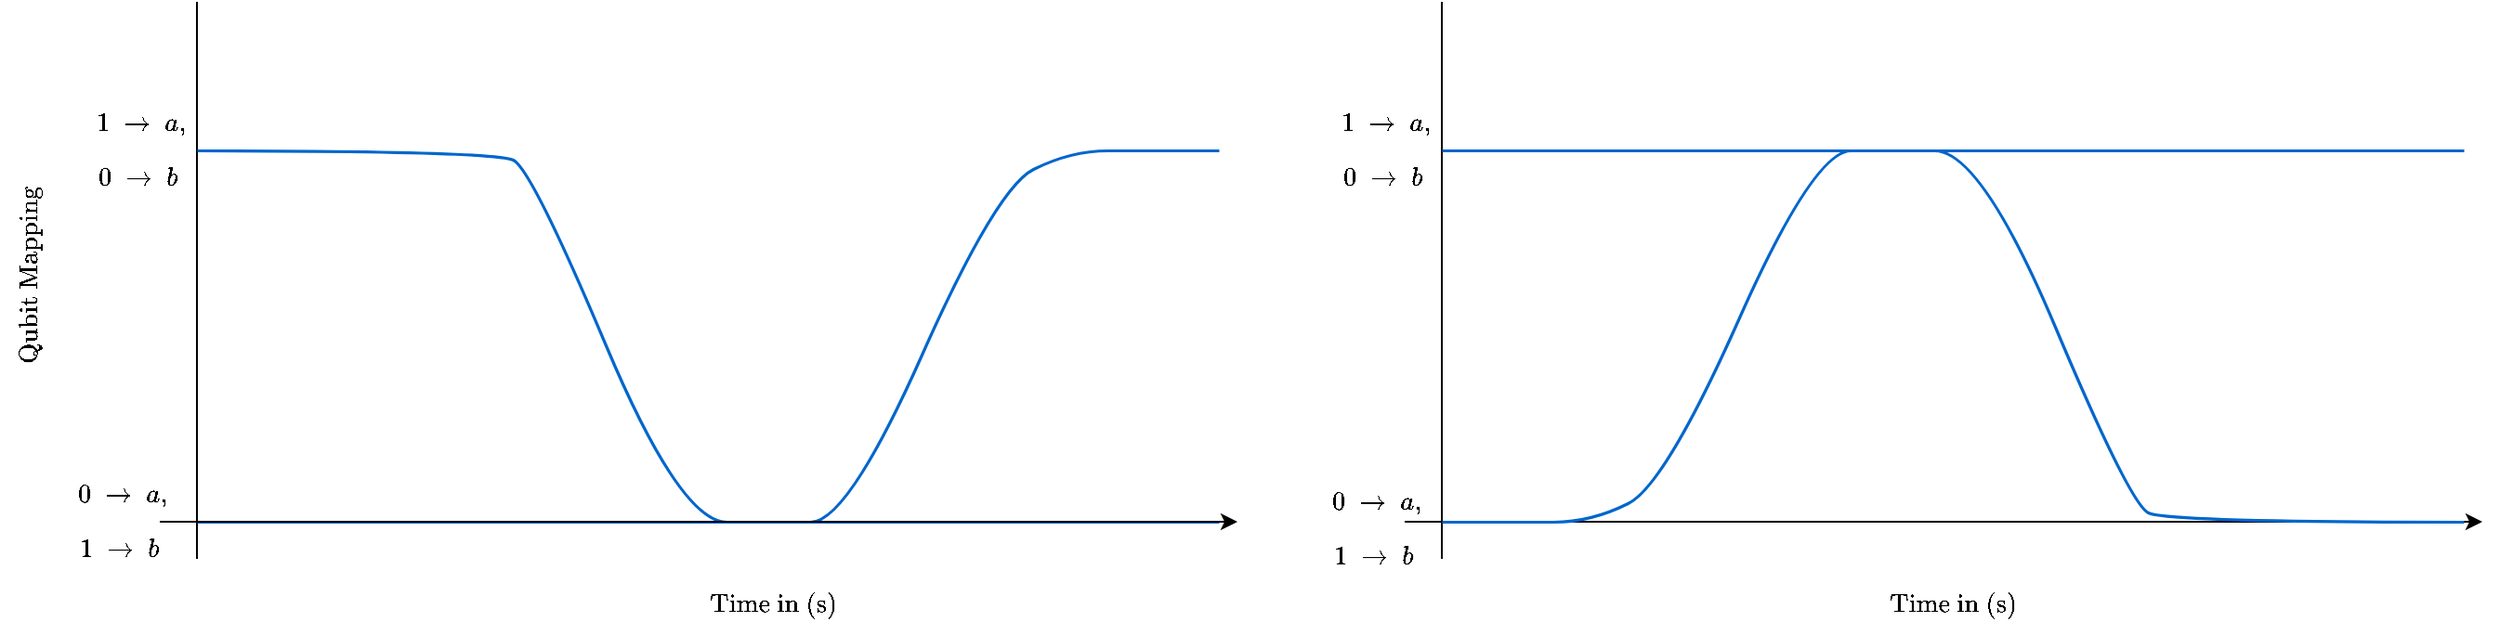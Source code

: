 <mxfile version="24.7.17">
  <diagram name="Page-1" id="QY-AuteQ_T_KoQFslo9h">
    <mxGraphModel dx="1434" dy="843" grid="1" gridSize="10" guides="1" tooltips="1" connect="1" arrows="1" fold="1" page="1" pageScale="1" pageWidth="1169" pageHeight="827" math="1" shadow="0">
      <root>
        <mxCell id="0" />
        <mxCell id="1" parent="0" />
        <mxCell id="166MdCLOMH8Y7i2iQQO8-2" value="" style="endArrow=none;html=1;rounded=0;" edge="1" parent="1">
          <mxGeometry width="50" height="50" relative="1" as="geometry">
            <mxPoint x="120" y="460" as="sourcePoint" />
            <mxPoint x="120" y="160" as="targetPoint" />
          </mxGeometry>
        </mxCell>
        <mxCell id="166MdCLOMH8Y7i2iQQO8-6" value="" style="endArrow=none;html=1;rounded=0;" edge="1" parent="1">
          <mxGeometry width="50" height="50" relative="1" as="geometry">
            <mxPoint x="790" y="460" as="sourcePoint" />
            <mxPoint x="790" y="160" as="targetPoint" />
          </mxGeometry>
        </mxCell>
        <mxCell id="166MdCLOMH8Y7i2iQQO8-7" value="" style="endArrow=classic;html=1;rounded=0;endFill=1;" edge="1" parent="1">
          <mxGeometry width="50" height="50" relative="1" as="geometry">
            <mxPoint x="770" y="440" as="sourcePoint" />
            <mxPoint x="1350" y="440" as="targetPoint" />
          </mxGeometry>
        </mxCell>
        <mxCell id="166MdCLOMH8Y7i2iQQO8-10" value="" style="group;flipV=1;rotation=-180;" vertex="1" connectable="0" parent="1">
          <mxGeometry x="790" y="240" width="550" height="200" as="geometry" />
        </mxCell>
        <mxCell id="166MdCLOMH8Y7i2iQQO8-4" value="" style="curved=1;endArrow=none;html=1;rounded=0;endFill=0;strokeWidth=1.618;strokeColor=#0066CC;" edge="1" parent="166MdCLOMH8Y7i2iQQO8-10">
          <mxGeometry width="50" height="50" relative="1" as="geometry">
            <mxPoint x="550" y="200" as="sourcePoint" />
            <mxPoint y="200" as="targetPoint" />
            <Array as="points">
              <mxPoint x="390" y="200" />
              <mxPoint x="370" y="190" />
              <mxPoint x="290" />
              <mxPoint x="240" />
              <mxPoint x="200" />
              <mxPoint x="120" y="180" />
              <mxPoint x="80" y="200" />
              <mxPoint x="40" y="200" />
            </Array>
          </mxGeometry>
        </mxCell>
        <mxCell id="166MdCLOMH8Y7i2iQQO8-5" value="" style="endArrow=none;html=1;rounded=0;strokeWidth=1.618;fillColor=#dae8fc;strokeColor=#0066CC;" edge="1" parent="166MdCLOMH8Y7i2iQQO8-10">
          <mxGeometry width="50" height="50" relative="1" as="geometry">
            <mxPoint x="550" as="sourcePoint" />
            <mxPoint as="targetPoint" />
          </mxGeometry>
        </mxCell>
        <mxCell id="166MdCLOMH8Y7i2iQQO8-12" value="" style="curved=1;endArrow=none;html=1;rounded=0;endFill=0;strokeWidth=1.618;strokeColor=#0066CC;" edge="1" parent="1">
          <mxGeometry width="50" height="50" relative="1" as="geometry">
            <mxPoint x="120" y="240" as="sourcePoint" />
            <mxPoint x="670" y="240" as="targetPoint" />
            <Array as="points">
              <mxPoint x="280" y="240" />
              <mxPoint x="300" y="250" />
              <mxPoint x="380" y="440" />
              <mxPoint x="430" y="440" />
              <mxPoint x="470" y="440" />
              <mxPoint x="550" y="260" />
              <mxPoint x="590" y="240" />
              <mxPoint x="630" y="240" />
            </Array>
          </mxGeometry>
        </mxCell>
        <mxCell id="166MdCLOMH8Y7i2iQQO8-13" value="" style="endArrow=none;html=1;rounded=0;strokeWidth=1.618;fillColor=#dae8fc;strokeColor=#0066CC;" edge="1" parent="1">
          <mxGeometry width="50" height="50" relative="1" as="geometry">
            <mxPoint x="120" y="440" as="sourcePoint" />
            <mxPoint x="670" y="440" as="targetPoint" />
          </mxGeometry>
        </mxCell>
        <mxCell id="166MdCLOMH8Y7i2iQQO8-3" value="" style="endArrow=classic;html=1;rounded=0;endFill=1;" edge="1" parent="1">
          <mxGeometry width="50" height="50" relative="1" as="geometry">
            <mxPoint x="100" y="440" as="sourcePoint" />
            <mxPoint x="680" y="440" as="targetPoint" />
          </mxGeometry>
        </mxCell>
        <mxCell id="166MdCLOMH8Y7i2iQQO8-14" value="$$0~\rightarrow~a,$$" style="text;html=1;align=center;verticalAlign=middle;whiteSpace=wrap;rounded=0;" vertex="1" parent="1">
          <mxGeometry x="730" y="414" width="50" height="30" as="geometry" />
        </mxCell>
        <mxCell id="166MdCLOMH8Y7i2iQQO8-16" value="$$0~\rightarrow~a,$$" style="text;html=1;align=center;verticalAlign=middle;whiteSpace=wrap;rounded=0;" vertex="1" parent="1">
          <mxGeometry x="50" y="410" width="60" height="30" as="geometry" />
        </mxCell>
        <mxCell id="166MdCLOMH8Y7i2iQQO8-17" value="$$1~\rightarrow~b~$$" style="text;html=1;align=center;verticalAlign=middle;whiteSpace=wrap;rounded=0;" vertex="1" parent="1">
          <mxGeometry x="50" y="440" width="60" height="30" as="geometry" />
        </mxCell>
        <mxCell id="166MdCLOMH8Y7i2iQQO8-18" value="$$1~\rightarrow~a,$$" style="text;html=1;align=center;verticalAlign=middle;whiteSpace=wrap;rounded=0;" vertex="1" parent="1">
          <mxGeometry x="60" y="210" width="60" height="30" as="geometry" />
        </mxCell>
        <mxCell id="166MdCLOMH8Y7i2iQQO8-19" value="$$1~\rightarrow~a,$$" style="text;html=1;align=center;verticalAlign=middle;whiteSpace=wrap;rounded=0;" vertex="1" parent="1">
          <mxGeometry x="730" y="210" width="60" height="30" as="geometry" />
        </mxCell>
        <mxCell id="166MdCLOMH8Y7i2iQQO8-20" value="$$0~\rightarrow~b~$$" style="text;html=1;align=center;verticalAlign=middle;whiteSpace=wrap;rounded=0;" vertex="1" parent="1">
          <mxGeometry x="60" y="240" width="60" height="30" as="geometry" />
        </mxCell>
        <mxCell id="166MdCLOMH8Y7i2iQQO8-21" value="$$0~\rightarrow~b~$$" style="text;html=1;align=center;verticalAlign=middle;whiteSpace=wrap;rounded=0;" vertex="1" parent="1">
          <mxGeometry x="730" y="240" width="60" height="30" as="geometry" />
        </mxCell>
        <mxCell id="166MdCLOMH8Y7i2iQQO8-22" value="$$1~\rightarrow~b~$$" style="text;html=1;align=center;verticalAlign=middle;whiteSpace=wrap;rounded=0;" vertex="1" parent="1">
          <mxGeometry x="725" y="444" width="60" height="30" as="geometry" />
        </mxCell>
        <mxCell id="166MdCLOMH8Y7i2iQQO8-23" value="$$\text{Time in (s)}$$" style="text;html=1;align=center;verticalAlign=middle;whiteSpace=wrap;rounded=0;" vertex="1" parent="1">
          <mxGeometry x="400" y="470" width="60" height="30" as="geometry" />
        </mxCell>
        <mxCell id="166MdCLOMH8Y7i2iQQO8-24" value="$$\text{Time in (s)}$$" style="text;html=1;align=center;verticalAlign=middle;whiteSpace=wrap;rounded=0;" vertex="1" parent="1">
          <mxGeometry x="1035" y="470" width="60" height="30" as="geometry" />
        </mxCell>
        <mxCell id="166MdCLOMH8Y7i2iQQO8-25" value="$$\text{Qubit Mapping }$$" style="text;html=1;align=center;verticalAlign=middle;whiteSpace=wrap;rounded=0;rotation=-90;" vertex="1" parent="1">
          <mxGeometry x="-30" y="290" width="120" height="30" as="geometry" />
        </mxCell>
      </root>
    </mxGraphModel>
  </diagram>
</mxfile>

